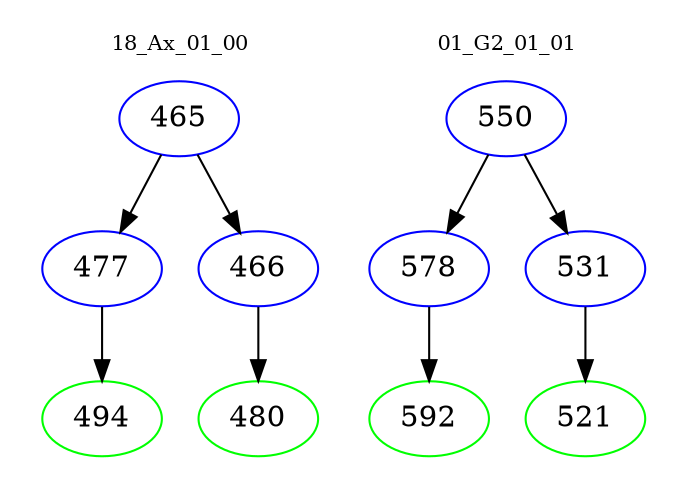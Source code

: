 digraph{
subgraph cluster_0 {
color = white
label = "18_Ax_01_00";
fontsize=10;
T0_465 [label="465", color="blue"]
T0_465 -> T0_477 [color="black"]
T0_477 [label="477", color="blue"]
T0_477 -> T0_494 [color="black"]
T0_494 [label="494", color="green"]
T0_465 -> T0_466 [color="black"]
T0_466 [label="466", color="blue"]
T0_466 -> T0_480 [color="black"]
T0_480 [label="480", color="green"]
}
subgraph cluster_1 {
color = white
label = "01_G2_01_01";
fontsize=10;
T1_550 [label="550", color="blue"]
T1_550 -> T1_578 [color="black"]
T1_578 [label="578", color="blue"]
T1_578 -> T1_592 [color="black"]
T1_592 [label="592", color="green"]
T1_550 -> T1_531 [color="black"]
T1_531 [label="531", color="blue"]
T1_531 -> T1_521 [color="black"]
T1_521 [label="521", color="green"]
}
}
